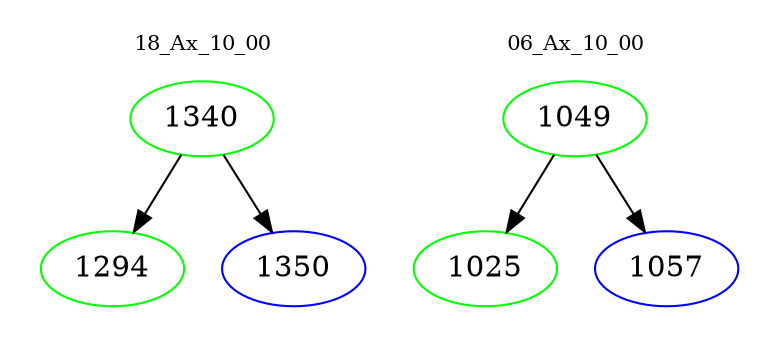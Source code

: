 digraph{
subgraph cluster_0 {
color = white
label = "18_Ax_10_00";
fontsize=10;
T0_1340 [label="1340", color="green"]
T0_1340 -> T0_1294 [color="black"]
T0_1294 [label="1294", color="green"]
T0_1340 -> T0_1350 [color="black"]
T0_1350 [label="1350", color="blue"]
}
subgraph cluster_1 {
color = white
label = "06_Ax_10_00";
fontsize=10;
T1_1049 [label="1049", color="green"]
T1_1049 -> T1_1025 [color="black"]
T1_1025 [label="1025", color="green"]
T1_1049 -> T1_1057 [color="black"]
T1_1057 [label="1057", color="blue"]
}
}
